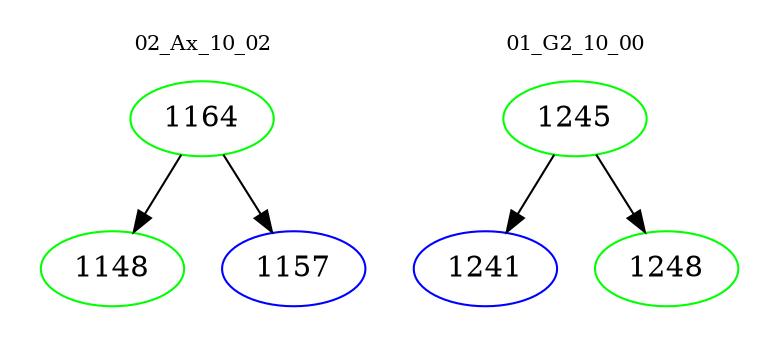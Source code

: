 digraph{
subgraph cluster_0 {
color = white
label = "02_Ax_10_02";
fontsize=10;
T0_1164 [label="1164", color="green"]
T0_1164 -> T0_1148 [color="black"]
T0_1148 [label="1148", color="green"]
T0_1164 -> T0_1157 [color="black"]
T0_1157 [label="1157", color="blue"]
}
subgraph cluster_1 {
color = white
label = "01_G2_10_00";
fontsize=10;
T1_1245 [label="1245", color="green"]
T1_1245 -> T1_1241 [color="black"]
T1_1241 [label="1241", color="blue"]
T1_1245 -> T1_1248 [color="black"]
T1_1248 [label="1248", color="green"]
}
}
